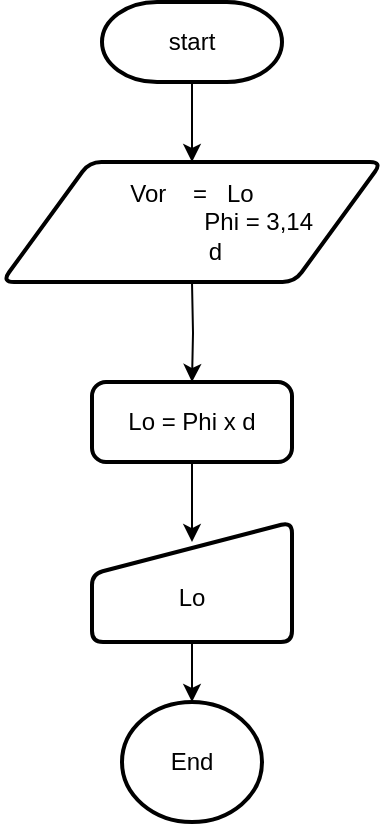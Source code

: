 <mxfile version="22.0.4" type="github">
  <diagram id="C5RBs43oDa-KdzZeNtuy" name="Page-1">
    <mxGraphModel dx="873" dy="5146" grid="1" gridSize="10" guides="1" tooltips="1" connect="1" arrows="1" fold="1" page="1" pageScale="1" pageWidth="827" pageHeight="1169" math="0" shadow="0">
      <root>
        <mxCell id="WIyWlLk6GJQsqaUBKTNV-0" />
        <mxCell id="WIyWlLk6GJQsqaUBKTNV-1" parent="WIyWlLk6GJQsqaUBKTNV-0" />
        <mxCell id="h-hpe-AZ2TvY5lmzamjt-14" style="edgeStyle=orthogonalEdgeStyle;rounded=0;orthogonalLoop=1;jettySize=auto;html=1;exitX=0.5;exitY=1;exitDx=0;exitDy=0;exitPerimeter=0;entryX=0.5;entryY=0;entryDx=0;entryDy=0;" edge="1" parent="WIyWlLk6GJQsqaUBKTNV-1" source="h-hpe-AZ2TvY5lmzamjt-0">
          <mxGeometry relative="1" as="geometry">
            <mxPoint x="435" y="-4240" as="targetPoint" />
          </mxGeometry>
        </mxCell>
        <mxCell id="h-hpe-AZ2TvY5lmzamjt-0" value="start" style="strokeWidth=2;html=1;shape=mxgraph.flowchart.terminator;whiteSpace=wrap;" vertex="1" parent="WIyWlLk6GJQsqaUBKTNV-1">
          <mxGeometry x="390" y="-4320" width="90" height="40" as="geometry" />
        </mxCell>
        <mxCell id="h-hpe-AZ2TvY5lmzamjt-18" style="edgeStyle=orthogonalEdgeStyle;rounded=0;orthogonalLoop=1;jettySize=auto;html=1;exitX=0.5;exitY=1;exitDx=0;exitDy=0;entryX=0.5;entryY=0;entryDx=0;entryDy=0;" edge="1" parent="WIyWlLk6GJQsqaUBKTNV-1" target="h-hpe-AZ2TvY5lmzamjt-42">
          <mxGeometry relative="1" as="geometry">
            <mxPoint x="435" y="-4180" as="sourcePoint" />
            <mxPoint x="435" y="-4135" as="targetPoint" />
          </mxGeometry>
        </mxCell>
        <mxCell id="h-hpe-AZ2TvY5lmzamjt-42" value="Lo = Phi x d" style="rounded=1;whiteSpace=wrap;html=1;absoluteArcSize=1;arcSize=14;strokeWidth=2;" vertex="1" parent="WIyWlLk6GJQsqaUBKTNV-1">
          <mxGeometry x="385" y="-4130" width="100" height="40" as="geometry" />
        </mxCell>
        <mxCell id="h-hpe-AZ2TvY5lmzamjt-43" value="&lt;div&gt;&lt;br&gt;&lt;/div&gt;&lt;div&gt;Lo&lt;br&gt;&lt;/div&gt;" style="html=1;strokeWidth=2;shape=manualInput;whiteSpace=wrap;rounded=1;size=26;arcSize=11;" vertex="1" parent="WIyWlLk6GJQsqaUBKTNV-1">
          <mxGeometry x="385" y="-4060" width="100" height="60" as="geometry" />
        </mxCell>
        <mxCell id="h-hpe-AZ2TvY5lmzamjt-46" style="edgeStyle=orthogonalEdgeStyle;rounded=0;orthogonalLoop=1;jettySize=auto;html=1;exitX=0.5;exitY=1;exitDx=0;exitDy=0;entryX=0.5;entryY=0.167;entryDx=0;entryDy=0;entryPerimeter=0;" edge="1" parent="WIyWlLk6GJQsqaUBKTNV-1" source="h-hpe-AZ2TvY5lmzamjt-42" target="h-hpe-AZ2TvY5lmzamjt-43">
          <mxGeometry relative="1" as="geometry" />
        </mxCell>
        <mxCell id="h-hpe-AZ2TvY5lmzamjt-47" value="End" style="strokeWidth=2;html=1;shape=mxgraph.flowchart.start_2;whiteSpace=wrap;" vertex="1" parent="WIyWlLk6GJQsqaUBKTNV-1">
          <mxGeometry x="400" y="-3970" width="70" height="60" as="geometry" />
        </mxCell>
        <mxCell id="h-hpe-AZ2TvY5lmzamjt-50" style="edgeStyle=orthogonalEdgeStyle;rounded=0;orthogonalLoop=1;jettySize=auto;html=1;exitX=0.5;exitY=1;exitDx=0;exitDy=0;entryX=0.5;entryY=0;entryDx=0;entryDy=0;entryPerimeter=0;" edge="1" parent="WIyWlLk6GJQsqaUBKTNV-1" source="h-hpe-AZ2TvY5lmzamjt-43" target="h-hpe-AZ2TvY5lmzamjt-47">
          <mxGeometry relative="1" as="geometry" />
        </mxCell>
        <mxCell id="h-hpe-AZ2TvY5lmzamjt-53" value="&lt;div&gt;Vor&amp;nbsp;&amp;nbsp;&amp;nbsp; =&amp;nbsp;&amp;nbsp; Lo&lt;/div&gt;&lt;div&gt;&amp;nbsp;&amp;nbsp;&amp;nbsp;&amp;nbsp;&amp;nbsp;&amp;nbsp;&amp;nbsp;&amp;nbsp;&amp;nbsp;&amp;nbsp;&amp;nbsp;&amp;nbsp;&amp;nbsp;&amp;nbsp;&amp;nbsp;&amp;nbsp;&amp;nbsp;&amp;nbsp;&amp;nbsp; Phi = 3,14 &lt;br&gt;&lt;/div&gt;&lt;div&gt;&amp;nbsp;&amp;nbsp;&amp;nbsp;&amp;nbsp;&amp;nbsp;&amp;nbsp; d&lt;br&gt;&lt;/div&gt;" style="shape=parallelogram;html=1;strokeWidth=2;perimeter=parallelogramPerimeter;whiteSpace=wrap;rounded=1;arcSize=12;size=0.23;" vertex="1" parent="WIyWlLk6GJQsqaUBKTNV-1">
          <mxGeometry x="340" y="-4240" width="190" height="60" as="geometry" />
        </mxCell>
      </root>
    </mxGraphModel>
  </diagram>
</mxfile>
